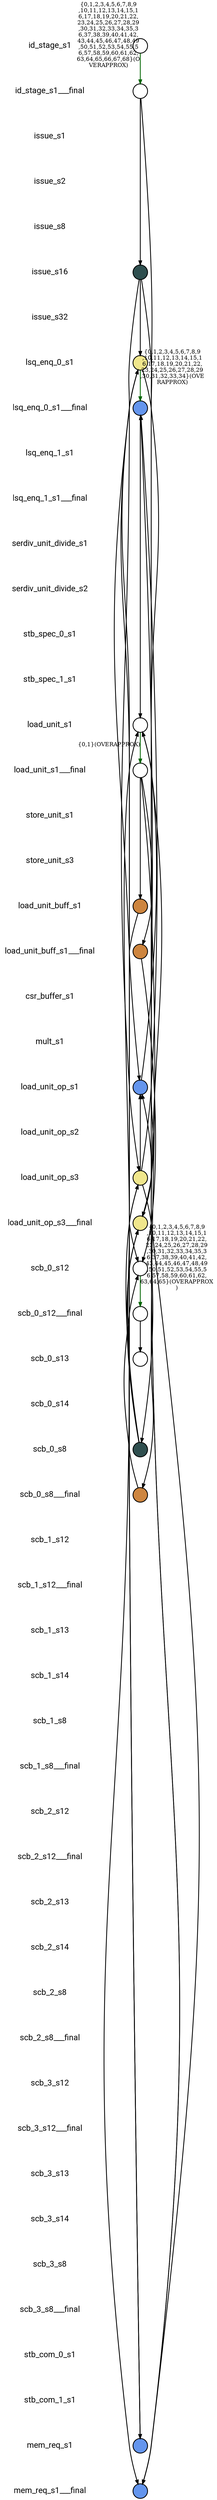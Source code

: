 
digraph G {
    edge [penwidth=2];
    node [ shape=box, fontsize=20, penwidth=2, fontname="roboto"];
    esep=0.5;
    layout=neato;
    overlap=scale;
    splines=true;

l_id_stage_s1 [label="id_stage_s1"; pos="0,-0!"; shape=none];

l_id_stage_s1___final [label="id_stage_s1___final"; pos="0,-1!"; shape=none];

l_issue_s1 [label="issue_s1"; pos="0,-2!"; shape=none];

l_issue_s2 [label="issue_s2"; pos="0,-3!"; shape=none];

l_issue_s8 [label="issue_s8"; pos="0,-4!"; shape=none];

l_issue_s16 [label="issue_s16"; pos="0,-5!"; shape=none];

l_issue_s32 [label="issue_s32"; pos="0,-6!"; shape=none];

l_lsq_enq_0_s1 [label="lsq_enq_0_s1"; pos="0,-7!"; shape=none];

l_lsq_enq_0_s1___final [label="lsq_enq_0_s1___final"; pos="0,-8!"; shape=none];

l_lsq_enq_1_s1 [label="lsq_enq_1_s1"; pos="0,-9!"; shape=none];

l_lsq_enq_1_s1___final [label="lsq_enq_1_s1___final"; pos="0,-10!"; shape=none];

l_serdiv_unit_divide_s1 [label="serdiv_unit_divide_s1"; pos="0,-11!"; shape=none];

l_serdiv_unit_divide_s2 [label="serdiv_unit_divide_s2"; pos="0,-12!"; shape=none];

l_stb_spec_0_s1 [label="stb_spec_0_s1"; pos="0,-13!"; shape=none];

l_stb_spec_1_s1 [label="stb_spec_1_s1"; pos="0,-14!"; shape=none];

l_load_unit_s1 [label="load_unit_s1"; pos="0,-15!"; shape=none];

l_load_unit_s1___final [label="load_unit_s1___final"; pos="0,-16!"; shape=none];

l_store_unit_s1 [label="store_unit_s1"; pos="0,-17!"; shape=none];

l_store_unit_s3 [label="store_unit_s3"; pos="0,-18!"; shape=none];

l_load_unit_buff_s1 [label="load_unit_buff_s1"; pos="0,-19!"; shape=none];

l_load_unit_buff_s1___final [label="load_unit_buff_s1___final"; pos="0,-20!"; shape=none];

l_csr_buffer_s1 [label="csr_buffer_s1"; pos="0,-21!"; shape=none];

l_mult_s1 [label="mult_s1"; pos="0,-22!"; shape=none];

l_load_unit_op_s1 [label="load_unit_op_s1"; pos="0,-23!"; shape=none];

l_load_unit_op_s2 [label="load_unit_op_s2"; pos="0,-24!"; shape=none];

l_load_unit_op_s3 [label="load_unit_op_s3"; pos="0,-25!"; shape=none];

l_load_unit_op_s3___final [label="load_unit_op_s3___final"; pos="0,-26!"; shape=none];

l_scb_0_s12 [label="scb_0_s12"; pos="0,-27!"; shape=none];

l_scb_0_s12___final [label="scb_0_s12___final"; pos="0,-28!"; shape=none];

l_scb_0_s13 [label="scb_0_s13"; pos="0,-29!"; shape=none];

l_scb_0_s14 [label="scb_0_s14"; pos="0,-30!"; shape=none];

l_scb_0_s8 [label="scb_0_s8"; pos="0,-31!"; shape=none];

l_scb_0_s8___final [label="scb_0_s8___final"; pos="0,-32!"; shape=none];

l_scb_1_s12 [label="scb_1_s12"; pos="0,-33!"; shape=none];

l_scb_1_s12___final [label="scb_1_s12___final"; pos="0,-34!"; shape=none];

l_scb_1_s13 [label="scb_1_s13"; pos="0,-35!"; shape=none];

l_scb_1_s14 [label="scb_1_s14"; pos="0,-36!"; shape=none];

l_scb_1_s8 [label="scb_1_s8"; pos="0,-37!"; shape=none];

l_scb_1_s8___final [label="scb_1_s8___final"; pos="0,-38!"; shape=none];

l_scb_2_s12 [label="scb_2_s12"; pos="0,-39!"; shape=none];

l_scb_2_s12___final [label="scb_2_s12___final"; pos="0,-40!"; shape=none];

l_scb_2_s13 [label="scb_2_s13"; pos="0,-41!"; shape=none];

l_scb_2_s14 [label="scb_2_s14"; pos="0,-42!"; shape=none];

l_scb_2_s8 [label="scb_2_s8"; pos="0,-43!"; shape=none];

l_scb_2_s8___final [label="scb_2_s8___final"; pos="0,-44!"; shape=none];

l_scb_3_s12 [label="scb_3_s12"; pos="0,-45!"; shape=none];

l_scb_3_s12___final [label="scb_3_s12___final"; pos="0,-46!"; shape=none];

l_scb_3_s13 [label="scb_3_s13"; pos="0,-47!"; shape=none];

l_scb_3_s14 [label="scb_3_s14"; pos="0,-48!"; shape=none];

l_scb_3_s8 [label="scb_3_s8"; pos="0,-49!"; shape=none];

l_scb_3_s8___final [label="scb_3_s8___final"; pos="0,-50!"; shape=none];

l_stb_com_0_s1 [label="stb_com_0_s1"; pos="0,-51!"; shape=none];

l_stb_com_1_s1 [label="stb_com_1_s1"; pos="0,-52!"; shape=none];

l_mem_req_s1 [label="mem_req_s1"; pos="0,-53!"; shape=none];

l_mem_req_s1___final [label="mem_req_s1___final"; pos="0,-54!"; shape=none];

n_id_stage_s1 [label=""; pos="2,-0!"; shape=circle ]; 


n_issue_s16 [style=filled, color=black, fillcolor="#2F4F4F", label=""; pos="2,-5!"; shape=circle ]; 


n_scb_0_s12 [label=""; pos="2,-27!"; shape=circle ]; 


n_scb_0_s13 [label=""; pos="2,-29!"; shape=circle ]; 


n_scb_0_s8 [style=filled, color=black, fillcolor="#2F4F4F", label=""; pos="2,-31!"; shape=circle ]; 


n_load_unit_s1 [label=""; pos="2,-15!"; shape=circle ]; 


n_load_unit_op_s1 [style=filled, color=black, fillcolor="#6495ED", label=""; pos="2,-23!"; shape=circle ]; 


n_load_unit_op_s3 [style=filled, color=black, fillcolor="#F0E68C", label=""; pos="2,-25!"; shape=circle ]; 


n_lsq_enq_0_s1 [style=filled, color=black, fillcolor="#F0E68C", label=""; pos="2,-7!"; shape=circle ]; 


n_load_unit_buff_s1 [style=filled, color=black, fillcolor="#CD853F", label=""; pos="2,-19!"; shape=circle ]; 


n_mem_req_s1 [style=filled, color=black, fillcolor="#6495ED", label=""; pos="2,-53!"; shape=circle ]; 


n_scb_0_s8___final [style=filled, color=black, fillcolor="#CD853F", label=""; pos="2,-32!"; shape=circle ]; 


n_lsq_enq_0_s1___final [style=filled, color=black, fillcolor="#6495ED", label=""; pos="2,-8!"; shape=circle ]; 


n_load_unit_s1___final [label=""; pos="2,-16!"; shape=circle ]; 


n_scb_0_s12___final [label=""; pos="2,-28!"; shape=circle ]; 


n_load_unit_op_s3___final [style=filled, color=black, fillcolor="#F0E68C", label=""; pos="2,-26!"; shape=circle ]; 


n_load_unit_buff_s1___final [style=filled, color=black, fillcolor="#CD853F", label=""; pos="2,-20!"; shape=circle ]; 


n_id_stage_s1___final [label=""; pos="2,-1!"; shape=circle ]; 


n_mem_req_s1___final [style=filled, color=black, fillcolor="#6495ED", label=""; pos="2,-54!"; shape=circle ]; 


n_id_stage_s1 -> n_id_stage_s1___final [color="#006400", label="{0,1,2,3,4,5,6,7,8,9
,10,11,12,13,14,15,1
6,17,18,19,20,21,22,
23,24,25,26,27,28,29
,30,31,32,33,34,35,3
6,37,38,39,40,41,42,
43,44,45,46,47,48,49
,50,51,52,53,54,55,5
6,57,58,59,60,61,62,
63,64,65,66,67,68}(O
VERAPPROX)"];

n_issue_s16 -> n_load_unit_op_s3___final [color="black"];

n_issue_s16 -> n_lsq_enq_0_s1 [color="black"];

n_issue_s16 -> n_load_unit_op_s3 [color="black"];

n_scb_0_s12 -> n_scb_0_s12___final [color="#006400", label="{0,1,2,3,4,5,6,7,8,9
,10,11,12,13,14,15,1
6,17,18,19,20,21,22,
23,24,25,26,27,28,29
,30,31,32,33,34,35,3
6,37,38,39,40,41,42,
43,44,45,46,47,48,49
,50,51,52,53,54,55,5
6,57,58,59,60,61,62,
63,64,65}(OVERAPPROX
)"];

n_scb_0_s8 -> n_load_unit_op_s3___final [color="black"];

n_scb_0_s8 -> n_lsq_enq_0_s1 [color="black"];

n_scb_0_s8 -> n_load_unit_op_s3 [color="black"];

n_load_unit_s1 -> n_load_unit_s1___final [color="#006400", label="{0,1}(OVERAPPROX)"];

n_load_unit_op_s1 -> n_load_unit_s1 [color="black"];

n_load_unit_op_s3 -> n_load_unit_op_s1 [color="black"];

n_load_unit_op_s3 -> n_lsq_enq_0_s1___final [color="black"];

n_load_unit_op_s3 -> n_mem_req_s1 [color="black"];

n_load_unit_op_s3 -> n_mem_req_s1___final [color="black"];

n_lsq_enq_0_s1 -> n_load_unit_op_s1 [color="black"];

n_lsq_enq_0_s1 -> n_lsq_enq_0_s1___final [color="#006400", label="{0,1,2,3,4,5,6,7,8,9
,10,11,12,13,14,15,1
6,17,18,19,20,21,22,
23,24,25,26,27,28,29
,30,31,32,33,34}(OVE
RAPPROX)"];

n_lsq_enq_0_s1 -> n_mem_req_s1 [color="black"];

n_lsq_enq_0_s1 -> n_mem_req_s1___final [color="black"];

n_load_unit_buff_s1 -> n_scb_0_s12 [color="black"];

n_mem_req_s1 -> n_load_unit_s1 [color="black"];

n_scb_0_s8___final -> n_scb_0_s12 [color="black"];

n_lsq_enq_0_s1___final -> n_load_unit_s1 [color="black"];

n_load_unit_s1___final -> n_load_unit_buff_s1___final [color="black"];

n_load_unit_s1___final -> n_scb_0_s8___final [color="black"];

n_load_unit_s1___final -> n_load_unit_buff_s1 [color="black"];

n_scb_0_s12___final -> n_scb_0_s13 [color="black"];

n_load_unit_op_s3___final -> n_load_unit_op_s1 [color="black"];

n_load_unit_op_s3___final -> n_lsq_enq_0_s1___final [color="black"];

n_load_unit_op_s3___final -> n_mem_req_s1 [color="black"];

n_load_unit_op_s3___final -> n_mem_req_s1___final [color="black"];

n_load_unit_buff_s1___final -> n_scb_0_s12 [color="black"];

n_id_stage_s1___final -> n_scb_0_s8 [color="black"];

n_id_stage_s1___final -> n_issue_s16 [color="black"];

n_mem_req_s1___final -> n_load_unit_s1 [color="black"];
}